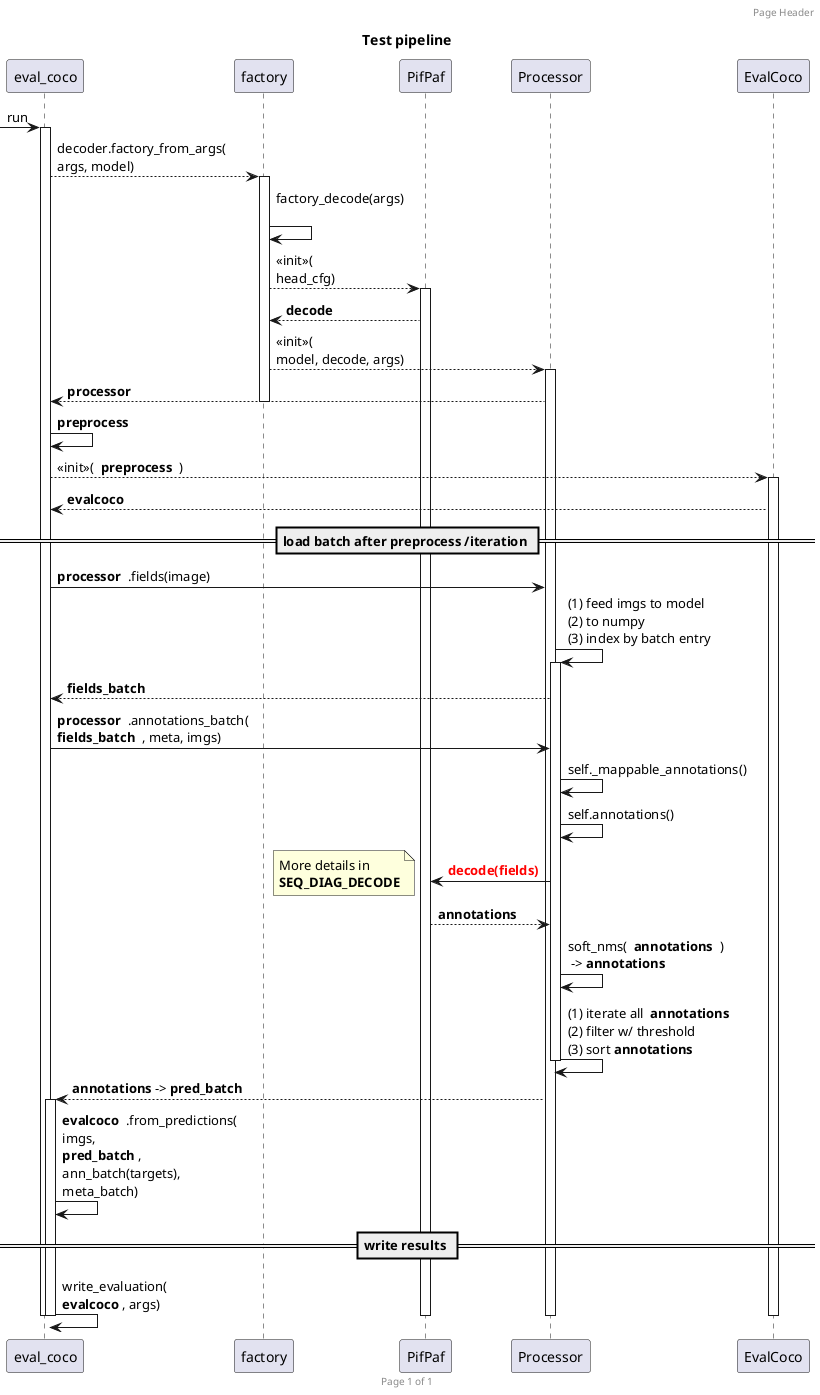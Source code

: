 @startuml
header Page Header
footer Page %page% of %lastpage%

title Test pipeline

[-> eval_coco : run
activate eval_coco
eval_coco --> factory : decoder.factory_from_args(\nargs, model)
activate factory
factory -> factory : factory_decode(args)\n
factory --> PifPaf : <<init>>(\nhead_cfg)
activate PifPaf
PifPaf --> factory : <b>decode</b>
factory --> Processor : <<init>>(\nmodel, decode, args)
activate Processor
Processor --> eval_coco : <b>processor</b>
deactivate factory

eval_coco -> eval_coco : <b>preprocess</b>
eval_coco --> EvalCoco : <<init>>(  <b>preprocess</b>  )
activate EvalCoco
EvalCoco --> eval_coco : <b>evalcoco</b>

== load batch after preprocess /iteration ==
eval_coco -> Processor : <b>processor</b>  .fields(image)
Processor -> Processor : (1) feed imgs to model\n(2) to numpy \n(3) index by batch entry
activate Processor
Processor --> eval_coco : <b>fields_batch</b>
eval_coco -> Processor : <b>processor</b>  .annotations_batch(\n<b>fields_batch</b>  , meta, imgs)
Processor -> Processor : self._mappable_annotations()
Processor -> Processor : self.annotations()
Processor -> PifPaf : <b><font color=red>decode(fields)</font></b>
note left: More details in \n<b>SEQ_DIAG_DECODE</b>
PifPaf --> Processor : <b>annotations</b>
Processor -> Processor : soft_nms(  <b>annotations</b>  ) \n -> <b>annotations</b>
Processor -> Processor : (1) iterate all  <b>annotations</b>\n(2) filter w/ threshold\n(3) sort <b>annotations</b>
deactivate Processor
Processor --> eval_coco : <b>annotations</b> -> <b>pred_batch</b>
activate eval_coco
eval_coco -> eval_coco : <b>evalcoco</b>  .from_predictions(\nimgs, \n<b>pred_batch</b> , \nann_batch(targets), \nmeta_batch)

== write results ==
eval_coco -> eval_coco : write_evaluation(\n<b>evalcoco</b> , args)

deactivate eval_coco
deactivate PifPaf
deactivate Processor
deactivate EvalCoco
deactivate eval_coco
@enduml